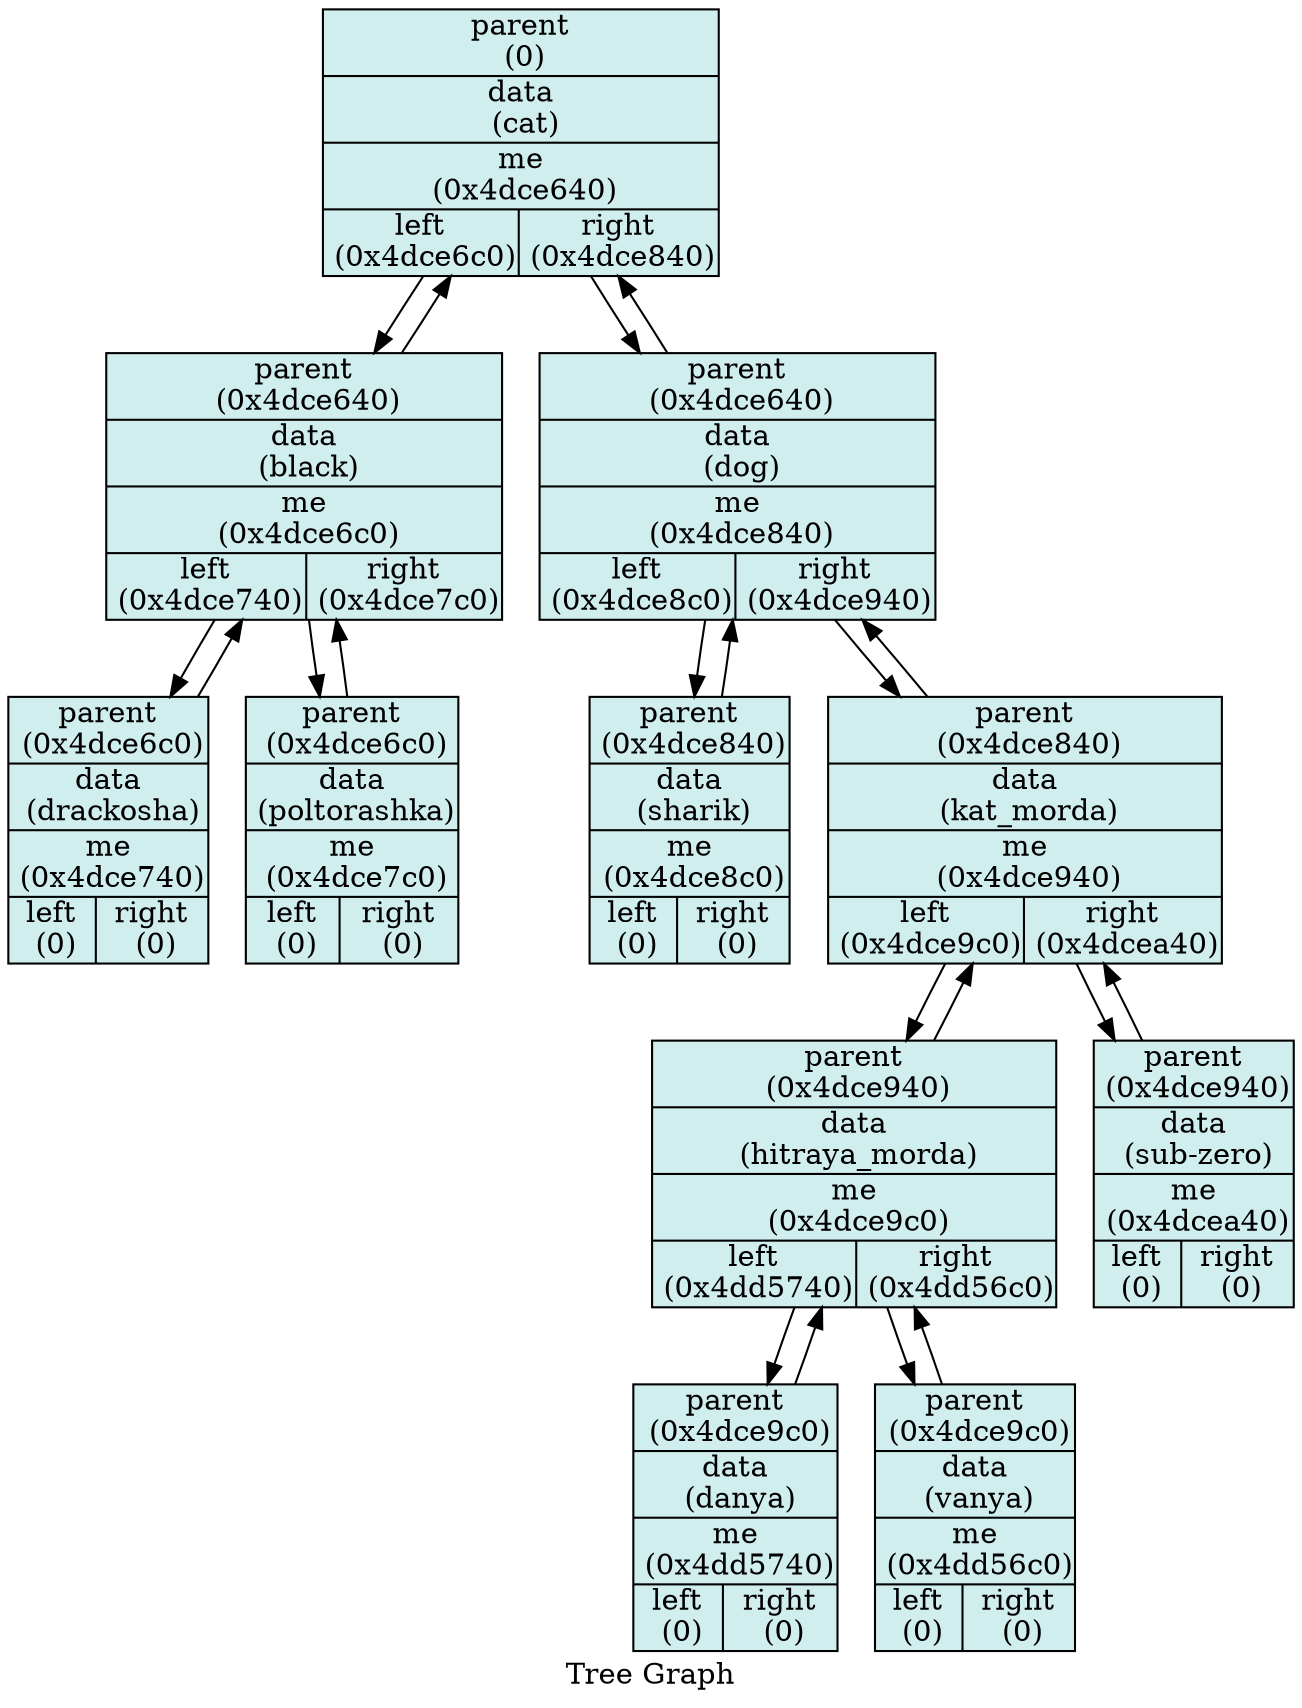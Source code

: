 digraph Tree {

	node [shape = "circle", style = "filled", fillcolor = "red",fontcolor = "#000000", margin = "0.01"];
	rankdir = "TB";

	label = "Tree Graph";

	"0x4dce640" [shape = "record", fillcolor="lightcyan2", label = "{ {parent\n (0) } |{data\n (cat) } |{me\n (0x4dce640) } |{left\n (0x4dce6c0)   |right\n (0x4dce840) } }"];
	"0x4dce640"->"0x4dce6c0";
	"0x4dce640"->"0x4dce840";


	"0x4dce840" [shape = "record", fillcolor="lightcyan2", label = "{ {parent\n (0x4dce640) } |{data\n (dog) } |{me\n (0x4dce840) } |{left\n (0x4dce8c0)   |right\n (0x4dce940) } }"];
	"0x4dce840"->"0x4dce640";
	"0x4dce840"->"0x4dce8c0";
	"0x4dce840"->"0x4dce940";


	"0x4dce940" [shape = "record", fillcolor="lightcyan2", label = "{ {parent\n (0x4dce840) } |{data\n (kat_morda) } |{me\n (0x4dce940) } |{left\n (0x4dce9c0)   |right\n (0x4dcea40) } }"];
	"0x4dce940"->"0x4dce840";
	"0x4dce940"->"0x4dce9c0";
	"0x4dce940"->"0x4dcea40";


	"0x4dcea40" [shape = "record", fillcolor="lightcyan2", label = "{ {parent\n (0x4dce940) } |{data\n (sub-zero) } |{me\n (0x4dcea40) } |{left\n (0)   |right\n (0) } }"];
	"0x4dcea40"->"0x4dce940";


	"0x4dce9c0" [shape = "record", fillcolor="lightcyan2", label = "{ {parent\n (0x4dce940) } |{data\n (hitraya_morda) } |{me\n (0x4dce9c0) } |{left\n (0x4dd5740)   |right\n (0x4dd56c0) } }"];
	"0x4dce9c0"->"0x4dce940";
	"0x4dce9c0"->"0x4dd5740";
	"0x4dce9c0"->"0x4dd56c0";


	"0x4dd56c0" [shape = "record", fillcolor="lightcyan2", label = "{ {parent\n (0x4dce9c0) } |{data\n (vanya) } |{me\n (0x4dd56c0) } |{left\n (0)   |right\n (0) } }"];
	"0x4dd56c0"->"0x4dce9c0";


	"0x4dd5740" [shape = "record", fillcolor="lightcyan2", label = "{ {parent\n (0x4dce9c0) } |{data\n (danya) } |{me\n (0x4dd5740) } |{left\n (0)   |right\n (0) } }"];
	"0x4dd5740"->"0x4dce9c0";


	"0x4dce8c0" [shape = "record", fillcolor="lightcyan2", label = "{ {parent\n (0x4dce840) } |{data\n (sharik) } |{me\n (0x4dce8c0) } |{left\n (0)   |right\n (0) } }"];
	"0x4dce8c0"->"0x4dce840";


	"0x4dce6c0" [shape = "record", fillcolor="lightcyan2", label = "{ {parent\n (0x4dce640) } |{data\n (black) } |{me\n (0x4dce6c0) } |{left\n (0x4dce740)   |right\n (0x4dce7c0) } }"];
	"0x4dce6c0"->"0x4dce640";
	"0x4dce6c0"->"0x4dce740";
	"0x4dce6c0"->"0x4dce7c0";


	"0x4dce7c0" [shape = "record", fillcolor="lightcyan2", label = "{ {parent\n (0x4dce6c0) } |{data\n (poltorashka) } |{me\n (0x4dce7c0) } |{left\n (0)   |right\n (0) } }"];
	"0x4dce7c0"->"0x4dce6c0";


	"0x4dce740" [shape = "record", fillcolor="lightcyan2", label = "{ {parent\n (0x4dce6c0) } |{data\n (drackosha) } |{me\n (0x4dce740) } |{left\n (0)   |right\n (0) } }"];
	"0x4dce740"->"0x4dce6c0";


}
